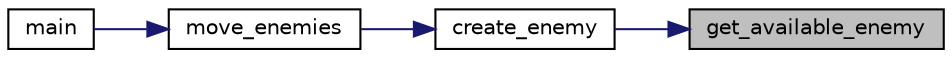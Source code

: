 digraph "get_available_enemy"
{
 // LATEX_PDF_SIZE
  edge [fontname="Helvetica",fontsize="10",labelfontname="Helvetica",labelfontsize="10"];
  node [fontname="Helvetica",fontsize="10",shape=record];
  rankdir="RL";
  Node1 [label="get_available_enemy",height=0.2,width=0.4,color="black", fillcolor="grey75", style="filled", fontcolor="black",tooltip="Function that give the index of the first available enemy."];
  Node1 -> Node2 [dir="back",color="midnightblue",fontsize="10",style="solid",fontname="Helvetica"];
  Node2 [label="create_enemy",height=0.2,width=0.4,color="black", fillcolor="white", style="filled",URL="$enemies__controller_8c.html#a84d28ee5bda4f5366a6746b930376322",tooltip="Create a enemy object."];
  Node2 -> Node3 [dir="back",color="midnightblue",fontsize="10",style="solid",fontname="Helvetica"];
  Node3 [label="move_enemies",height=0.2,width=0.4,color="black", fillcolor="white", style="filled",URL="$enemies__controller_8h.html#ad6d942feaf487fc2a0fdba53584d00be",tooltip="Function that manage the enemies."];
  Node3 -> Node4 [dir="back",color="midnightblue",fontsize="10",style="solid",fontname="Helvetica"];
  Node4 [label="main",height=0.2,width=0.4,color="black", fillcolor="white", style="filled",URL="$main_8c.html#abf9e6b7e6f15df4b525a2e7705ba3089",tooltip="Main function of the project contain the game loop."];
}
